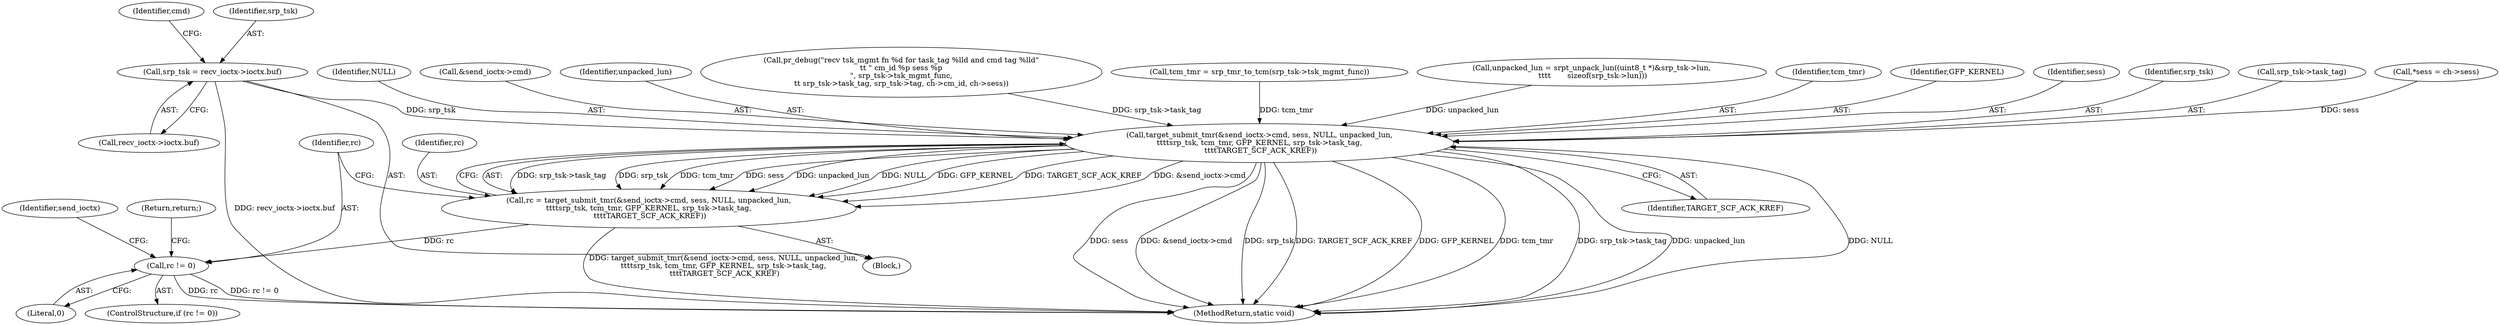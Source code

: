 digraph "0_linux_51093254bf879bc9ce96590400a87897c7498463@API" {
"1000120" [label="(Call,srp_tsk = recv_ioctx->ioctx.buf)"];
"1000183" [label="(Call,target_submit_tmr(&send_ioctx->cmd, sess, NULL, unpacked_lun,\n\t\t\t\tsrp_tsk, tcm_tmr, GFP_KERNEL, srp_tsk->task_tag,\n \t\t\t\tTARGET_SCF_ACK_KREF))"];
"1000181" [label="(Call,rc = target_submit_tmr(&send_ioctx->cmd, sess, NULL, unpacked_lun,\n\t\t\t\tsrp_tsk, tcm_tmr, GFP_KERNEL, srp_tsk->task_tag,\n \t\t\t\tTARGET_SCF_ACK_KREF))"];
"1000199" [label="(Call,rc != 0)"];
"1000197" [label="(Identifier,TARGET_SCF_ACK_KREF)"];
"1000182" [label="(Identifier,rc)"];
"1000188" [label="(Identifier,sess)"];
"1000198" [label="(ControlStructure,if (rc != 0))"];
"1000128" [label="(Identifier,cmd)"];
"1000122" [label="(Call,recv_ioctx->ioctx.buf)"];
"1000191" [label="(Identifier,srp_tsk)"];
"1000194" [label="(Call,srp_tsk->task_tag)"];
"1000109" [label="(Call,*sess = ch->sess)"];
"1000213" [label="(Return,return;)"];
"1000189" [label="(Identifier,NULL)"];
"1000120" [label="(Call,srp_tsk = recv_ioctx->ioctx.buf)"];
"1000184" [label="(Call,&send_ioctx->cmd)"];
"1000219" [label="(MethodReturn,static void)"];
"1000190" [label="(Identifier,unpacked_lun)"];
"1000200" [label="(Identifier,rc)"];
"1000183" [label="(Call,target_submit_tmr(&send_ioctx->cmd, sess, NULL, unpacked_lun,\n\t\t\t\tsrp_tsk, tcm_tmr, GFP_KERNEL, srp_tsk->task_tag,\n \t\t\t\tTARGET_SCF_ACK_KREF))"];
"1000133" [label="(Call,pr_debug(\"recv tsk_mgmt fn %d for task_tag %lld and cmd tag %lld\"\n\t\t \" cm_id %p sess %p\n\", srp_tsk->tsk_mgmt_func,\n\t\t srp_tsk->task_tag, srp_tsk->tag, ch->cm_id, ch->sess))"];
"1000207" [label="(Identifier,send_ioctx)"];
"1000162" [label="(Call,tcm_tmr = srp_tmr_to_tcm(srp_tsk->tsk_mgmt_func))"];
"1000168" [label="(Call,unpacked_lun = srpt_unpack_lun((uint8_t *)&srp_tsk->lun,\n \t\t\t\t       sizeof(srp_tsk->lun)))"];
"1000201" [label="(Literal,0)"];
"1000192" [label="(Identifier,tcm_tmr)"];
"1000105" [label="(Block,)"];
"1000199" [label="(Call,rc != 0)"];
"1000193" [label="(Identifier,GFP_KERNEL)"];
"1000121" [label="(Identifier,srp_tsk)"];
"1000181" [label="(Call,rc = target_submit_tmr(&send_ioctx->cmd, sess, NULL, unpacked_lun,\n\t\t\t\tsrp_tsk, tcm_tmr, GFP_KERNEL, srp_tsk->task_tag,\n \t\t\t\tTARGET_SCF_ACK_KREF))"];
"1000120" -> "1000105"  [label="AST: "];
"1000120" -> "1000122"  [label="CFG: "];
"1000121" -> "1000120"  [label="AST: "];
"1000122" -> "1000120"  [label="AST: "];
"1000128" -> "1000120"  [label="CFG: "];
"1000120" -> "1000219"  [label="DDG: recv_ioctx->ioctx.buf"];
"1000120" -> "1000183"  [label="DDG: srp_tsk"];
"1000183" -> "1000181"  [label="AST: "];
"1000183" -> "1000197"  [label="CFG: "];
"1000184" -> "1000183"  [label="AST: "];
"1000188" -> "1000183"  [label="AST: "];
"1000189" -> "1000183"  [label="AST: "];
"1000190" -> "1000183"  [label="AST: "];
"1000191" -> "1000183"  [label="AST: "];
"1000192" -> "1000183"  [label="AST: "];
"1000193" -> "1000183"  [label="AST: "];
"1000194" -> "1000183"  [label="AST: "];
"1000197" -> "1000183"  [label="AST: "];
"1000181" -> "1000183"  [label="CFG: "];
"1000183" -> "1000219"  [label="DDG: srp_tsk->task_tag"];
"1000183" -> "1000219"  [label="DDG: unpacked_lun"];
"1000183" -> "1000219"  [label="DDG: NULL"];
"1000183" -> "1000219"  [label="DDG: sess"];
"1000183" -> "1000219"  [label="DDG: &send_ioctx->cmd"];
"1000183" -> "1000219"  [label="DDG: srp_tsk"];
"1000183" -> "1000219"  [label="DDG: TARGET_SCF_ACK_KREF"];
"1000183" -> "1000219"  [label="DDG: GFP_KERNEL"];
"1000183" -> "1000219"  [label="DDG: tcm_tmr"];
"1000183" -> "1000181"  [label="DDG: srp_tsk->task_tag"];
"1000183" -> "1000181"  [label="DDG: srp_tsk"];
"1000183" -> "1000181"  [label="DDG: tcm_tmr"];
"1000183" -> "1000181"  [label="DDG: sess"];
"1000183" -> "1000181"  [label="DDG: unpacked_lun"];
"1000183" -> "1000181"  [label="DDG: NULL"];
"1000183" -> "1000181"  [label="DDG: GFP_KERNEL"];
"1000183" -> "1000181"  [label="DDG: TARGET_SCF_ACK_KREF"];
"1000183" -> "1000181"  [label="DDG: &send_ioctx->cmd"];
"1000109" -> "1000183"  [label="DDG: sess"];
"1000168" -> "1000183"  [label="DDG: unpacked_lun"];
"1000162" -> "1000183"  [label="DDG: tcm_tmr"];
"1000133" -> "1000183"  [label="DDG: srp_tsk->task_tag"];
"1000181" -> "1000105"  [label="AST: "];
"1000182" -> "1000181"  [label="AST: "];
"1000200" -> "1000181"  [label="CFG: "];
"1000181" -> "1000219"  [label="DDG: target_submit_tmr(&send_ioctx->cmd, sess, NULL, unpacked_lun,\n\t\t\t\tsrp_tsk, tcm_tmr, GFP_KERNEL, srp_tsk->task_tag,\n \t\t\t\tTARGET_SCF_ACK_KREF)"];
"1000181" -> "1000199"  [label="DDG: rc"];
"1000199" -> "1000198"  [label="AST: "];
"1000199" -> "1000201"  [label="CFG: "];
"1000200" -> "1000199"  [label="AST: "];
"1000201" -> "1000199"  [label="AST: "];
"1000207" -> "1000199"  [label="CFG: "];
"1000213" -> "1000199"  [label="CFG: "];
"1000199" -> "1000219"  [label="DDG: rc"];
"1000199" -> "1000219"  [label="DDG: rc != 0"];
}
